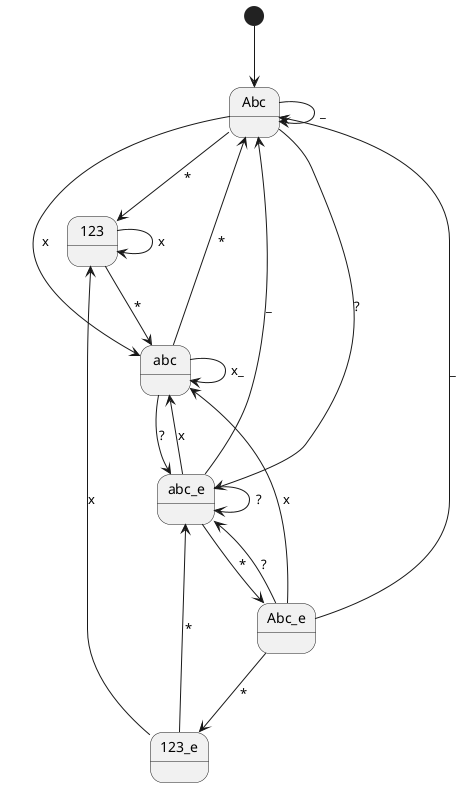 @startuml
'https://plantuml.com/state-diagram
[*] --> Abc

Abc --> Abc: _
Abc --> 123: *
Abc --> abc_e: ?
Abc --> abc: x

'?_ not possible
123 --> 123: x
123 --> abc: *

abc --> abc: x_
abc --> abc_e: ?
abc --> Abc: *

abc_e --> abc_e: ?
abc_e --> Abc: _
abc_e --> abc: x
abc_e --> Abc_e: *

Abc_e --> Abc: _
Abc_e --> 123_e: *
Abc_e --> abc: x
Abc_e --> abc_e: ?

'?_ not possible
123_e --> 123: x
123_e --> abc_e: *
@enduml